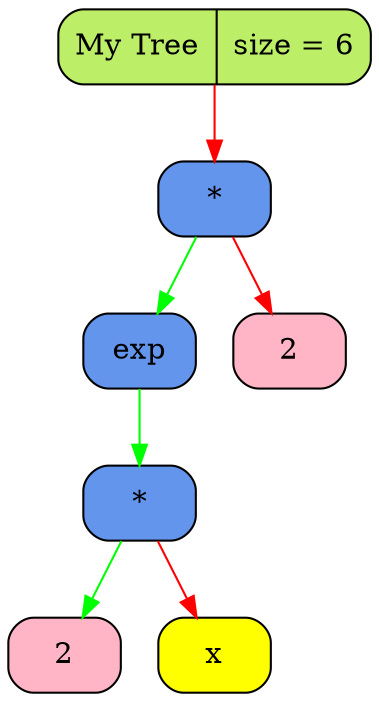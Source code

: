 digraph Tree
{
   rankdir = HR;
   node[fontsize=14];
   edge[color="black",fontcolor="blue",fontsize=12];
   tree[shape = Mrecord, style = filled, fillcolor = "darkolivegreen2", label = "My Tree | size = 6"];
   "0x104301d20"[shape = Mrecord, style = filled, fillcolor = "cornflowerblue",   label = " <value> *"];
  "0x104301d20" -> "0x104301ea0" [color = "green"];
  "0x104301d20" -> "0x104301d50" [color = "red"];
   "0x104301ea0"[shape = Mrecord, style = filled, fillcolor = "cornflowerblue",   label = " <value> exp"];
  "0x104301ea0" -> "0x104301f30" [color = "green"];
   "0x104301f30"[shape = Mrecord, style = filled, fillcolor = "cornflowerblue",   label = " <value> *"];
  "0x104301f30" -> "0x104301f00" [color = "green"];
  "0x104301f30" -> "0x104301ed0" [color = "red"];
   "0x104301f00"[shape = Mrecord, style = filled, fillcolor = "pink1",   label = " <value> 2"];
   "0x104301ed0"[shape = Mrecord, style = filled, fillcolor = "yellow",   label = " <value> x"];
   "0x104301d50"[shape = Mrecord, style = filled, fillcolor = "pink1",   label = " <value> 2"];
   tree -> "0x104301d20" [color = "red"];
}